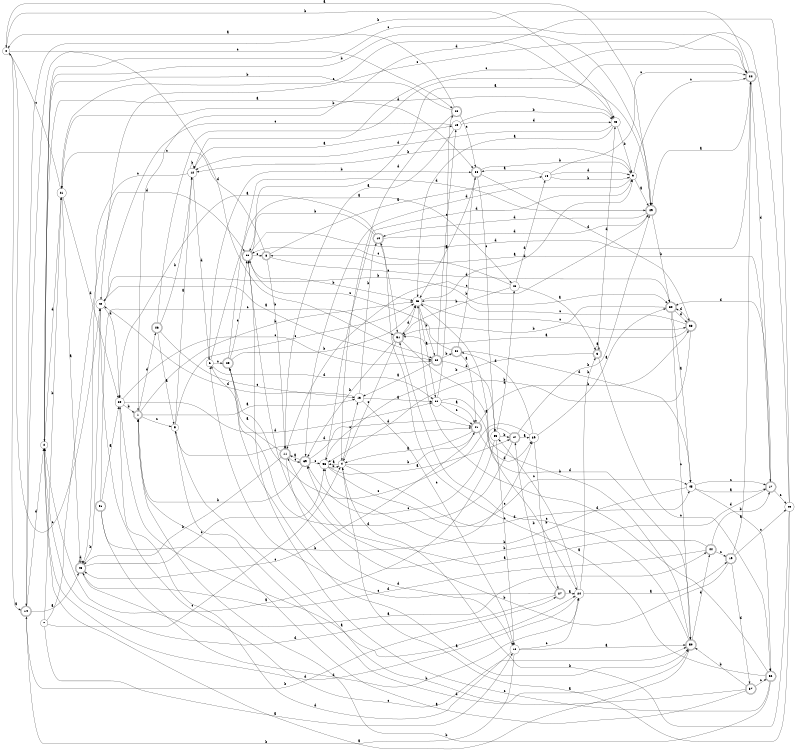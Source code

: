 digraph n44_10 {
__start0 [label="" shape="none"];

rankdir=LR;
size="8,5";

s0 [style="filled", color="black", fillcolor="white" shape="circle", label="0"];
s1 [style="rounded,filled", color="black", fillcolor="white" shape="doublecircle", label="1"];
s2 [style="filled", color="black", fillcolor="white" shape="circle", label="2"];
s3 [style="rounded,filled", color="black", fillcolor="white" shape="doublecircle", label="3"];
s4 [style="filled", color="black", fillcolor="white" shape="circle", label="4"];
s5 [style="filled", color="black", fillcolor="white" shape="circle", label="5"];
s6 [style="filled", color="black", fillcolor="white" shape="circle", label="6"];
s7 [style="filled", color="black", fillcolor="white" shape="circle", label="7"];
s8 [style="rounded,filled", color="black", fillcolor="white" shape="doublecircle", label="8"];
s9 [style="filled", color="black", fillcolor="white" shape="circle", label="9"];
s10 [style="rounded,filled", color="black", fillcolor="white" shape="doublecircle", label="10"];
s11 [style="rounded,filled", color="black", fillcolor="white" shape="doublecircle", label="11"];
s12 [style="filled", color="black", fillcolor="white" shape="circle", label="12"];
s13 [style="filled", color="black", fillcolor="white" shape="circle", label="13"];
s14 [style="rounded,filled", color="black", fillcolor="white" shape="doublecircle", label="14"];
s15 [style="filled", color="black", fillcolor="white" shape="circle", label="15"];
s16 [style="filled", color="black", fillcolor="white" shape="circle", label="16"];
s17 [style="rounded,filled", color="black", fillcolor="white" shape="doublecircle", label="17"];
s18 [style="filled", color="black", fillcolor="white" shape="circle", label="18"];
s19 [style="rounded,filled", color="black", fillcolor="white" shape="doublecircle", label="19"];
s20 [style="filled", color="black", fillcolor="white" shape="circle", label="20"];
s21 [style="filled", color="black", fillcolor="white" shape="circle", label="21"];
s22 [style="rounded,filled", color="black", fillcolor="white" shape="doublecircle", label="22"];
s23 [style="rounded,filled", color="black", fillcolor="white" shape="doublecircle", label="23"];
s24 [style="filled", color="black", fillcolor="white" shape="circle", label="24"];
s25 [style="filled", color="black", fillcolor="white" shape="circle", label="25"];
s26 [style="rounded,filled", color="black", fillcolor="white" shape="doublecircle", label="26"];
s27 [style="rounded,filled", color="black", fillcolor="white" shape="doublecircle", label="27"];
s28 [style="rounded,filled", color="black", fillcolor="white" shape="doublecircle", label="28"];
s29 [style="filled", color="black", fillcolor="white" shape="circle", label="29"];
s30 [style="rounded,filled", color="black", fillcolor="white" shape="doublecircle", label="30"];
s31 [style="rounded,filled", color="black", fillcolor="white" shape="doublecircle", label="31"];
s32 [style="rounded,filled", color="black", fillcolor="white" shape="doublecircle", label="32"];
s33 [style="rounded,filled", color="black", fillcolor="white" shape="doublecircle", label="33"];
s34 [style="filled", color="black", fillcolor="white" shape="circle", label="34"];
s35 [style="filled", color="black", fillcolor="white" shape="circle", label="35"];
s36 [style="rounded,filled", color="black", fillcolor="white" shape="doublecircle", label="36"];
s37 [style="rounded,filled", color="black", fillcolor="white" shape="doublecircle", label="37"];
s38 [style="rounded,filled", color="black", fillcolor="white" shape="doublecircle", label="38"];
s39 [style="rounded,filled", color="black", fillcolor="white" shape="doublecircle", label="39"];
s40 [style="filled", color="black", fillcolor="white" shape="circle", label="40"];
s41 [style="rounded,filled", color="black", fillcolor="white" shape="doublecircle", label="41"];
s42 [style="filled", color="black", fillcolor="white" shape="circle", label="42"];
s43 [style="filled", color="black", fillcolor="white" shape="circle", label="43"];
s44 [style="rounded,filled", color="black", fillcolor="white" shape="doublecircle", label="44"];
s45 [style="filled", color="black", fillcolor="white" shape="circle", label="45"];
s46 [style="filled", color="black", fillcolor="white" shape="circle", label="46"];
s47 [style="rounded,filled", color="black", fillcolor="white" shape="doublecircle", label="47"];
s48 [style="rounded,filled", color="black", fillcolor="white" shape="doublecircle", label="48"];
s49 [style="rounded,filled", color="black", fillcolor="white" shape="doublecircle", label="49"];
s50 [style="rounded,filled", color="black", fillcolor="white" shape="doublecircle", label="50"];
s51 [style="rounded,filled", color="black", fillcolor="white" shape="doublecircle", label="51"];
s52 [style="rounded,filled", color="black", fillcolor="white" shape="doublecircle", label="52"];
s53 [style="filled", color="black", fillcolor="white" shape="circle", label="53"];
s54 [style="rounded,filled", color="black", fillcolor="white" shape="doublecircle", label="54"];
s0 -> s14 [label="a"];
s0 -> s40 [label="b"];
s0 -> s42 [label="c"];
s0 -> s32 [label="d"];
s1 -> s13 [label="a"];
s1 -> s43 [label="b"];
s1 -> s5 [label="c"];
s1 -> s26 [label="d"];
s2 -> s36 [label="a"];
s2 -> s49 [label="b"];
s2 -> s22 [label="c"];
s2 -> s21 [label="d"];
s3 -> s3 [label="a"];
s3 -> s53 [label="b"];
s3 -> s52 [label="c"];
s3 -> s40 [label="d"];
s4 -> s53 [label="a"];
s4 -> s41 [label="b"];
s4 -> s13 [label="c"];
s4 -> s45 [label="d"];
s5 -> s12 [label="a"];
s5 -> s50 [label="b"];
s5 -> s43 [label="c"];
s5 -> s41 [label="d"];
s6 -> s46 [label="a"];
s6 -> s36 [label="b"];
s6 -> s23 [label="c"];
s6 -> s34 [label="d"];
s7 -> s16 [label="a"];
s7 -> s21 [label="b"];
s7 -> s4 [label="c"];
s7 -> s38 [label="d"];
s8 -> s18 [label="a"];
s8 -> s11 [label="b"];
s8 -> s21 [label="c"];
s8 -> s30 [label="d"];
s9 -> s49 [label="a"];
s9 -> s12 [label="b"];
s9 -> s22 [label="c"];
s9 -> s39 [label="d"];
s10 -> s20 [label="a"];
s10 -> s38 [label="b"];
s10 -> s51 [label="c"];
s10 -> s49 [label="d"];
s11 -> s6 [label="a"];
s11 -> s48 [label="b"];
s11 -> s39 [label="c"];
s11 -> s16 [label="d"];
s12 -> s15 [label="a"];
s12 -> s12 [label="b"];
s12 -> s48 [label="c"];
s12 -> s6 [label="d"];
s13 -> s34 [label="a"];
s13 -> s10 [label="b"];
s13 -> s16 [label="c"];
s13 -> s42 [label="d"];
s14 -> s48 [label="a"];
s14 -> s27 [label="b"];
s14 -> s28 [label="c"];
s14 -> s2 [label="d"];
s15 -> s11 [label="a"];
s15 -> s40 [label="b"];
s15 -> s42 [label="c"];
s15 -> s40 [label="d"];
s16 -> s50 [label="a"];
s16 -> s14 [label="b"];
s16 -> s24 [label="c"];
s16 -> s20 [label="d"];
s17 -> s8 [label="a"];
s17 -> s38 [label="b"];
s17 -> s25 [label="c"];
s17 -> s30 [label="d"];
s18 -> s36 [label="a"];
s18 -> s9 [label="b"];
s18 -> s22 [label="c"];
s18 -> s9 [label="d"];
s19 -> s22 [label="a"];
s19 -> s11 [label="b"];
s19 -> s25 [label="c"];
s19 -> s37 [label="d"];
s20 -> s24 [label="a"];
s20 -> s1 [label="b"];
s20 -> s32 [label="c"];
s20 -> s34 [label="d"];
s21 -> s48 [label="a"];
s21 -> s40 [label="b"];
s21 -> s0 [label="c"];
s21 -> s20 [label="d"];
s22 -> s49 [label="a"];
s22 -> s14 [label="b"];
s22 -> s42 [label="c"];
s22 -> s17 [label="d"];
s23 -> s50 [label="a"];
s23 -> s43 [label="b"];
s23 -> s38 [label="c"];
s23 -> s49 [label="d"];
s24 -> s19 [label="a"];
s24 -> s3 [label="b"];
s24 -> s35 [label="c"];
s24 -> s2 [label="d"];
s25 -> s4 [label="a"];
s25 -> s4 [label="b"];
s25 -> s12 [label="c"];
s25 -> s1 [label="d"];
s26 -> s5 [label="a"];
s26 -> s12 [label="b"];
s26 -> s13 [label="c"];
s26 -> s49 [label="d"];
s27 -> s24 [label="a"];
s27 -> s47 [label="b"];
s27 -> s6 [label="c"];
s27 -> s2 [label="d"];
s28 -> s0 [label="a"];
s28 -> s2 [label="b"];
s28 -> s36 [label="c"];
s28 -> s4 [label="d"];
s29 -> s30 [label="a"];
s29 -> s27 [label="b"];
s29 -> s23 [label="c"];
s29 -> s54 [label="d"];
s30 -> s45 [label="a"];
s30 -> s51 [label="b"];
s30 -> s50 [label="c"];
s30 -> s33 [label="d"];
s31 -> s20 [label="a"];
s31 -> s29 [label="b"];
s31 -> s51 [label="c"];
s31 -> s24 [label="d"];
s32 -> s13 [label="a"];
s32 -> s54 [label="b"];
s32 -> s15 [label="c"];
s32 -> s35 [label="d"];
s33 -> s51 [label="a"];
s33 -> s53 [label="b"];
s33 -> s43 [label="c"];
s33 -> s30 [label="d"];
s34 -> s41 [label="a"];
s34 -> s28 [label="b"];
s34 -> s41 [label="c"];
s34 -> s50 [label="d"];
s35 -> s2 [label="a"];
s35 -> s47 [label="b"];
s35 -> s16 [label="c"];
s35 -> s46 [label="d"];
s36 -> s43 [label="a"];
s36 -> s9 [label="b"];
s36 -> s35 [label="c"];
s36 -> s33 [label="d"];
s37 -> s1 [label="a"];
s37 -> s50 [label="b"];
s37 -> s52 [label="c"];
s37 -> s5 [label="d"];
s38 -> s22 [label="a"];
s38 -> s43 [label="b"];
s38 -> s8 [label="c"];
s38 -> s22 [label="d"];
s39 -> s11 [label="a"];
s39 -> s1 [label="b"];
s39 -> s53 [label="c"];
s39 -> s41 [label="d"];
s40 -> s43 [label="a"];
s40 -> s9 [label="b"];
s40 -> s21 [label="c"];
s40 -> s12 [label="d"];
s41 -> s4 [label="a"];
s41 -> s33 [label="b"];
s41 -> s48 [label="c"];
s41 -> s29 [label="d"];
s42 -> s32 [label="a"];
s42 -> s30 [label="b"];
s42 -> s50 [label="c"];
s42 -> s20 [label="d"];
s43 -> s34 [label="a"];
s43 -> s32 [label="b"];
s43 -> s33 [label="c"];
s43 -> s9 [label="d"];
s44 -> s39 [label="a"];
s44 -> s17 [label="b"];
s44 -> s19 [label="c"];
s44 -> s48 [label="d"];
s45 -> s17 [label="a"];
s45 -> s53 [label="b"];
s45 -> s17 [label="c"];
s45 -> s52 [label="d"];
s46 -> s3 [label="a"];
s46 -> s51 [label="b"];
s46 -> s38 [label="c"];
s46 -> s18 [label="d"];
s47 -> s29 [label="a"];
s47 -> s49 [label="b"];
s47 -> s39 [label="c"];
s47 -> s23 [label="d"];
s48 -> s44 [label="a"];
s48 -> s42 [label="b"];
s48 -> s53 [label="c"];
s48 -> s48 [label="d"];
s49 -> s0 [label="a"];
s49 -> s30 [label="b"];
s49 -> s11 [label="c"];
s49 -> s10 [label="d"];
s50 -> s2 [label="a"];
s50 -> s43 [label="b"];
s50 -> s51 [label="c"];
s50 -> s44 [label="d"];
s51 -> s24 [label="a"];
s51 -> s39 [label="b"];
s51 -> s4 [label="c"];
s51 -> s43 [label="d"];
s52 -> s10 [label="a"];
s52 -> s1 [label="b"];
s52 -> s38 [label="c"];
s52 -> s43 [label="d"];
s53 -> s47 [label="a"];
s53 -> s4 [label="b"];
s53 -> s45 [label="c"];
s53 -> s9 [label="d"];
s54 -> s41 [label="a"];
s54 -> s36 [label="b"];
s54 -> s38 [label="c"];
s54 -> s45 [label="d"];

}